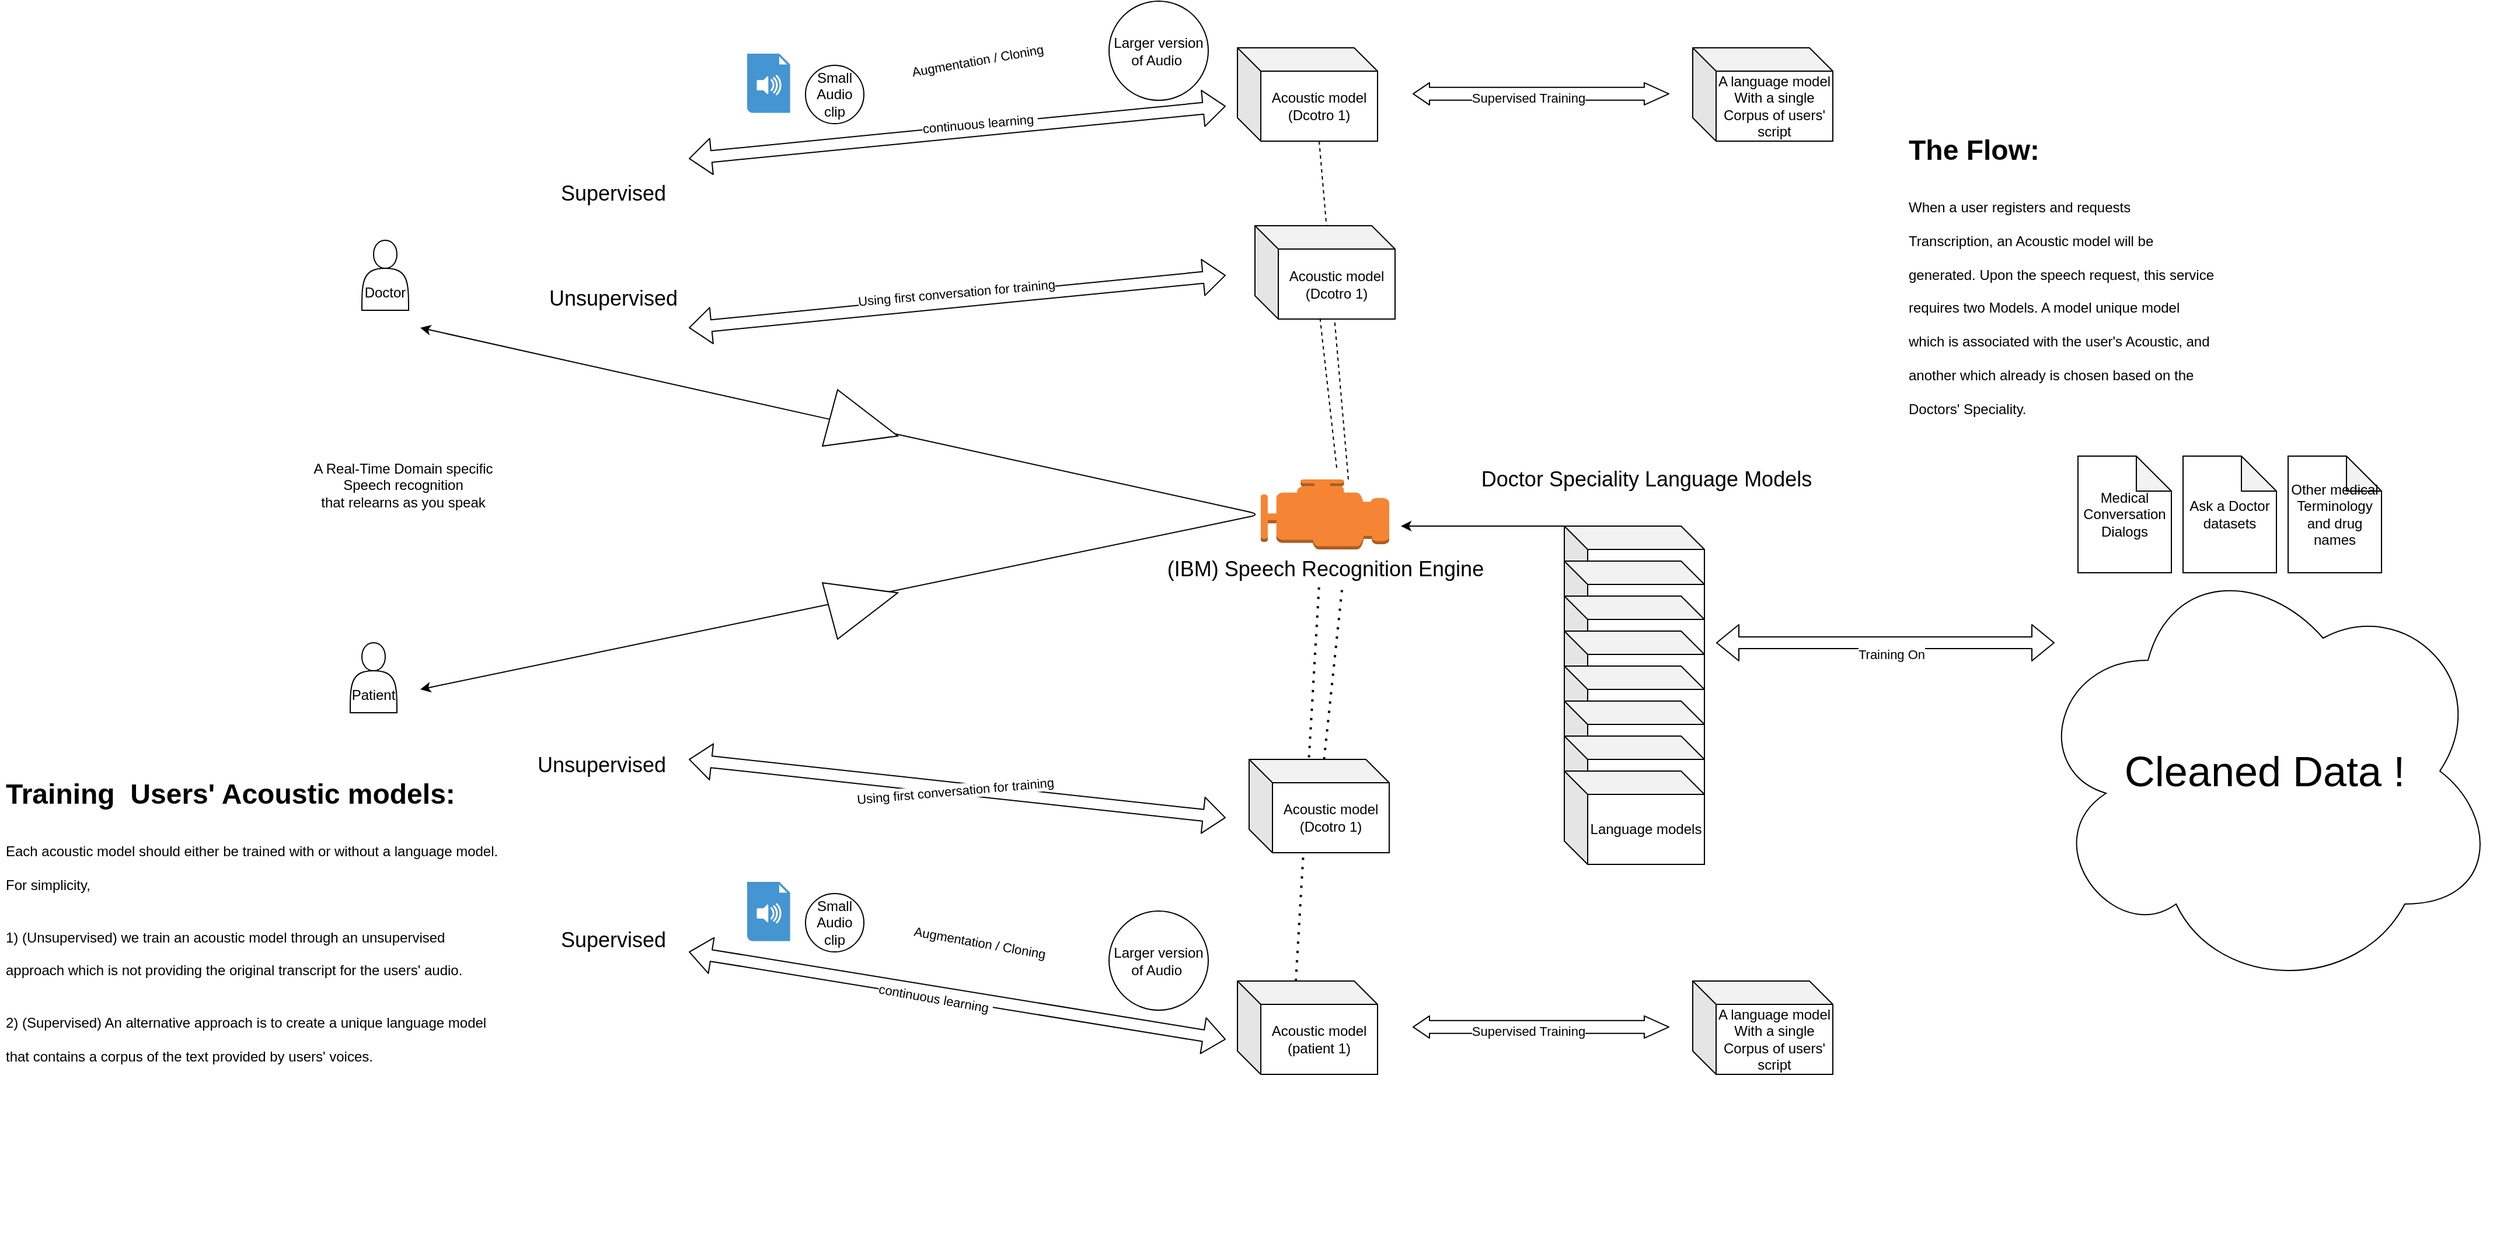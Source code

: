<mxfile version="15.7.1" type="github">
  <diagram name="Page-1" id="9f46799a-70d6-7492-0946-bef42562c5a5">
    <mxGraphModel dx="3343" dy="1873" grid="1" gridSize="10" guides="1" tooltips="1" connect="1" arrows="1" fold="1" page="1" pageScale="1" pageWidth="1100" pageHeight="850" background="none" math="0" shadow="0">
      <root>
        <mxCell id="0" />
        <mxCell id="1" parent="0" />
        <mxCell id="c9tINvJXnd8KNDeGOfRy-2" value="Language models" style="shape=cube;whiteSpace=wrap;html=1;boundedLbl=1;backgroundOutline=1;darkOpacity=0.05;darkOpacity2=0.1;" parent="1" vertex="1">
          <mxGeometry x="590" y="120" width="120" height="80" as="geometry" />
        </mxCell>
        <mxCell id="c9tINvJXnd8KNDeGOfRy-7" value="Acoustic model&lt;br&gt;(patient 1)" style="shape=cube;whiteSpace=wrap;html=1;boundedLbl=1;backgroundOutline=1;darkOpacity=0.05;darkOpacity2=0.1;" parent="1" vertex="1">
          <mxGeometry x="310" y="510" width="120" height="80" as="geometry" />
        </mxCell>
        <mxCell id="c9tINvJXnd8KNDeGOfRy-11" value="" style="shape=flexArrow;endArrow=classic;startArrow=classic;html=1;" parent="1" edge="1">
          <mxGeometry width="50" height="50" relative="1" as="geometry">
            <mxPoint x="-160" y="485" as="sourcePoint" />
            <mxPoint x="300" y="560" as="targetPoint" />
            <Array as="points" />
          </mxGeometry>
        </mxCell>
        <mxCell id="c9tINvJXnd8KNDeGOfRy-12" value="continuous learning&amp;nbsp;&lt;br&gt;" style="edgeLabel;html=1;align=center;verticalAlign=middle;resizable=0;points=[];rotation=10;" parent="c9tINvJXnd8KNDeGOfRy-11" vertex="1" connectable="0">
          <mxGeometry x="0.194" y="-5" relative="1" as="geometry">
            <mxPoint x="-63" y="-10" as="offset" />
          </mxGeometry>
        </mxCell>
        <mxCell id="c9tINvJXnd8KNDeGOfRy-17" value="Language models" style="shape=cube;whiteSpace=wrap;html=1;boundedLbl=1;backgroundOutline=1;darkOpacity=0.05;darkOpacity2=0.1;" parent="1" vertex="1">
          <mxGeometry x="590" y="150" width="120" height="80" as="geometry" />
        </mxCell>
        <mxCell id="c9tINvJXnd8KNDeGOfRy-18" value="Language models" style="shape=cube;whiteSpace=wrap;html=1;boundedLbl=1;backgroundOutline=1;darkOpacity=0.05;darkOpacity2=0.1;" parent="1" vertex="1">
          <mxGeometry x="590" y="180" width="120" height="80" as="geometry" />
        </mxCell>
        <mxCell id="c9tINvJXnd8KNDeGOfRy-19" value="Language models" style="shape=cube;whiteSpace=wrap;html=1;boundedLbl=1;backgroundOutline=1;darkOpacity=0.05;darkOpacity2=0.1;" parent="1" vertex="1">
          <mxGeometry x="590" y="210" width="120" height="80" as="geometry" />
        </mxCell>
        <mxCell id="c9tINvJXnd8KNDeGOfRy-22" value="Medical Conversation Dialogs" style="shape=note;whiteSpace=wrap;html=1;backgroundOutline=1;darkOpacity=0.05;" parent="1" vertex="1">
          <mxGeometry x="1030" y="60" width="80" height="100" as="geometry" />
        </mxCell>
        <mxCell id="c9tINvJXnd8KNDeGOfRy-23" value="Ask a Doctor datasets" style="shape=note;whiteSpace=wrap;html=1;backgroundOutline=1;darkOpacity=0.05;" parent="1" vertex="1">
          <mxGeometry x="1120" y="60" width="80" height="100" as="geometry" />
        </mxCell>
        <mxCell id="c9tINvJXnd8KNDeGOfRy-24" value="Other medical Terminology and drug names" style="shape=note;whiteSpace=wrap;html=1;backgroundOutline=1;darkOpacity=0.05;" parent="1" vertex="1">
          <mxGeometry x="1210" y="60" width="80" height="100" as="geometry" />
        </mxCell>
        <mxCell id="c9tINvJXnd8KNDeGOfRy-25" value="" style="shape=flexArrow;endArrow=classic;startArrow=classic;html=1;" parent="1" edge="1">
          <mxGeometry width="50" height="50" relative="1" as="geometry">
            <mxPoint x="720" y="220" as="sourcePoint" />
            <mxPoint x="1010" y="220" as="targetPoint" />
          </mxGeometry>
        </mxCell>
        <mxCell id="c9tINvJXnd8KNDeGOfRy-29" value="&lt;font style=&quot;font-size: 36px&quot;&gt;Cleaned Data !&lt;/font&gt;" style="ellipse;shape=cloud;whiteSpace=wrap;html=1;" parent="1" vertex="1">
          <mxGeometry x="990" y="140" width="400" height="380" as="geometry" />
        </mxCell>
        <mxCell id="c9tINvJXnd8KNDeGOfRy-33" value="" style="endArrow=classic;html=1;exitX=0;exitY=0;exitDx=50;exitDy=0;exitPerimeter=0;entryX=0;entryY=0;entryDx=120;entryDy=50;entryPerimeter=0;" parent="1" source="c9tINvJXnd8KNDeGOfRy-2" edge="1">
          <mxGeometry width="50" height="50" relative="1" as="geometry">
            <mxPoint x="470" y="400" as="sourcePoint" />
            <mxPoint x="450" y="120" as="targetPoint" />
          </mxGeometry>
        </mxCell>
        <mxCell id="c9tINvJXnd8KNDeGOfRy-36" value="&lt;h1&gt;&lt;span&gt;The Flow:&lt;/span&gt;&lt;/h1&gt;&lt;h1&gt;&lt;span style=&quot;font-size: 12px ; font-weight: normal&quot;&gt;When a user registers and requests Transcription, an Acoustic model will be generated. Upon the speech request, this service requires two Models. A model unique model which is associated with the user&#39;s Acoustic, and another which already is chosen based on the Doctors&#39; Speciality.&amp;nbsp;&lt;/span&gt;&lt;br&gt;&lt;/h1&gt;&lt;p&gt;&lt;br&gt;&lt;/p&gt;" style="text;html=1;strokeColor=none;fillColor=none;spacing=5;spacingTop=-20;whiteSpace=wrap;overflow=hidden;rounded=0;" parent="1" vertex="1">
          <mxGeometry x="880" y="-222.5" width="270" height="250" as="geometry" />
        </mxCell>
        <mxCell id="c9tINvJXnd8KNDeGOfRy-37" value="&lt;h1&gt;&lt;span&gt;Training&amp;nbsp; Users&#39; Acoustic models:&amp;nbsp;&lt;/span&gt;&lt;/h1&gt;&lt;h1&gt;&lt;span style=&quot;font-size: 12px ; font-weight: 400&quot;&gt;Each acoustic model should either be trained with or without a language model. For simplicity,&amp;nbsp;&lt;/span&gt;&lt;/h1&gt;&lt;h1&gt;&lt;span style=&quot;font-size: 12px ; font-weight: 400&quot;&gt;1) (Unsupervised) we train an acoustic model through an unsupervised approach which is not providing the original transcript for the users&#39; audio.&amp;nbsp;&lt;/span&gt;&lt;/h1&gt;&lt;h1&gt;&lt;span style=&quot;font-size: 12px ; font-weight: 400&quot;&gt;2) (Supervised) An alternative approach is to create a unique language model that contains a corpus of the text provided by users&#39; voices.&amp;nbsp;&lt;/span&gt;&lt;/h1&gt;&lt;h1&gt;&lt;br&gt;&lt;/h1&gt;" style="text;html=1;strokeColor=none;fillColor=none;spacing=5;spacingTop=-20;whiteSpace=wrap;overflow=hidden;rounded=0;" parent="1" vertex="1">
          <mxGeometry x="-750" y="330" width="430" height="395" as="geometry" />
        </mxCell>
        <mxCell id="c9tINvJXnd8KNDeGOfRy-61" value="" style="endArrow=classic;startArrow=none;html=1;" parent="1" edge="1" source="c9tINvJXnd8KNDeGOfRy-62">
          <mxGeometry width="50" height="50" relative="1" as="geometry">
            <mxPoint x="-340" y="250" as="sourcePoint" />
            <mxPoint x="-390" y="-50" as="targetPoint" />
            <Array as="points" />
          </mxGeometry>
        </mxCell>
        <mxCell id="c9tINvJXnd8KNDeGOfRy-65" value="" style="endArrow=none;dashed=1;html=1;dashPattern=1 3;strokeWidth=2;exitX=0;exitY=0;exitDx=50;exitDy=0;exitPerimeter=0;" parent="1" source="c9tINvJXnd8KNDeGOfRy-7" edge="1">
          <mxGeometry width="50" height="50" relative="1" as="geometry">
            <mxPoint x="610" y="290" as="sourcePoint" />
            <mxPoint x="380" y="170" as="targetPoint" />
          </mxGeometry>
        </mxCell>
        <mxCell id="c9tINvJXnd8KNDeGOfRy-66" value="" style="endArrow=none;dashed=1;html=1;entryX=0;entryY=0;entryDx=70;entryDy=80;entryPerimeter=0;" parent="1" edge="1">
          <mxGeometry width="50" height="50" relative="1" as="geometry">
            <mxPoint x="395" y="70" as="sourcePoint" />
            <mxPoint x="380.0" y="-65" as="targetPoint" />
          </mxGeometry>
        </mxCell>
        <mxCell id="lw1P8CRCG-Huqcx5LMZL-2" value="Small Audio&lt;br&gt;clip" style="ellipse;whiteSpace=wrap;html=1;aspect=fixed;" vertex="1" parent="1">
          <mxGeometry x="-60" y="435" width="50" height="50" as="geometry" />
        </mxCell>
        <mxCell id="lw1P8CRCG-Huqcx5LMZL-3" value="Larger version of Audio&amp;nbsp;" style="ellipse;whiteSpace=wrap;html=1;aspect=fixed;" vertex="1" parent="1">
          <mxGeometry x="200" y="450" width="85" height="85" as="geometry" />
        </mxCell>
        <mxCell id="lw1P8CRCG-Huqcx5LMZL-11" value="Training On" style="edgeLabel;html=1;align=center;verticalAlign=middle;resizable=0;points=[];" vertex="1" connectable="0" parent="1">
          <mxGeometry x="869.996" y="230.0" as="geometry" />
        </mxCell>
        <mxCell id="lw1P8CRCG-Huqcx5LMZL-12" value="A language model&lt;br&gt;With a single Corpus of users&#39; script" style="shape=cube;whiteSpace=wrap;html=1;boundedLbl=1;backgroundOutline=1;darkOpacity=0.05;darkOpacity2=0.1;" vertex="1" parent="1">
          <mxGeometry x="700" y="510" width="120" height="80" as="geometry" />
        </mxCell>
        <mxCell id="lw1P8CRCG-Huqcx5LMZL-14" value="Augmentation / Cloning" style="edgeLabel;html=1;align=center;verticalAlign=middle;resizable=0;points=[];rotation=10;" vertex="1" connectable="0" parent="1">
          <mxGeometry x="59.998" y="535.001" as="geometry">
            <mxPoint x="17.789" y="-62.526" as="offset" />
          </mxGeometry>
        </mxCell>
        <mxCell id="lw1P8CRCG-Huqcx5LMZL-18" value="" style="shape=flexArrow;endArrow=classic;startArrow=classic;html=1;width=11;endSize=6.67;endWidth=7;startWidth=7;startSize=4.33;" edge="1" parent="1">
          <mxGeometry width="50" height="50" relative="1" as="geometry">
            <mxPoint x="460" y="549.41" as="sourcePoint" />
            <mxPoint x="680" y="549.41" as="targetPoint" />
          </mxGeometry>
        </mxCell>
        <mxCell id="lw1P8CRCG-Huqcx5LMZL-19" value="Supervised Training" style="edgeLabel;html=1;align=center;verticalAlign=middle;resizable=0;points=[];" vertex="1" connectable="0" parent="lw1P8CRCG-Huqcx5LMZL-18">
          <mxGeometry y="-1" relative="1" as="geometry">
            <mxPoint x="-11" y="2" as="offset" />
          </mxGeometry>
        </mxCell>
        <mxCell id="lw1P8CRCG-Huqcx5LMZL-20" value="&lt;span&gt;&lt;font style=&quot;font-size: 18px&quot;&gt;(IBM) Speech Recognition Engine&lt;/font&gt;&lt;/span&gt;" style="outlineConnect=0;dashed=0;verticalLabelPosition=bottom;verticalAlign=top;align=center;html=1;shape=mxgraph.aws3.emr_engine;fillColor=#F58534;gradientColor=none;" vertex="1" parent="1">
          <mxGeometry x="330" y="80" width="110" height="60" as="geometry" />
        </mxCell>
        <mxCell id="lw1P8CRCG-Huqcx5LMZL-22" value="&lt;br&gt;&lt;br&gt;Doctor" style="shape=actor;whiteSpace=wrap;html=1;" vertex="1" parent="1">
          <mxGeometry x="-440" y="-125" width="40" height="60" as="geometry" />
        </mxCell>
        <mxCell id="lw1P8CRCG-Huqcx5LMZL-23" value="&lt;br&gt;&lt;br&gt;Patient" style="shape=actor;whiteSpace=wrap;html=1;" vertex="1" parent="1">
          <mxGeometry x="-450" y="220" width="40" height="60" as="geometry" />
        </mxCell>
        <mxCell id="lw1P8CRCG-Huqcx5LMZL-27" value="A Real-Time Domain specific &lt;br&gt;Speech recognition&lt;br&gt;that relearns as you speak" style="text;html=1;align=center;verticalAlign=middle;resizable=0;points=[];autosize=1;strokeColor=none;fillColor=none;" vertex="1" parent="1">
          <mxGeometry x="-490" y="60" width="170" height="50" as="geometry" />
        </mxCell>
        <mxCell id="lw1P8CRCG-Huqcx5LMZL-28" value="" style="shadow=0;dashed=0;html=1;strokeColor=none;fillColor=#4495D1;labelPosition=center;verticalLabelPosition=bottom;verticalAlign=top;align=center;outlineConnect=0;shape=mxgraph.veeam.audio_file;" vertex="1" parent="1">
          <mxGeometry x="-110" y="425" width="36.8" height="50.8" as="geometry" />
        </mxCell>
        <mxCell id="lw1P8CRCG-Huqcx5LMZL-39" value="Acoustic model&lt;br&gt;(Dcotro 1)" style="shape=cube;whiteSpace=wrap;html=1;boundedLbl=1;backgroundOutline=1;darkOpacity=0.05;darkOpacity2=0.1;" vertex="1" parent="1">
          <mxGeometry x="310" y="-290" width="120" height="80" as="geometry" />
        </mxCell>
        <mxCell id="lw1P8CRCG-Huqcx5LMZL-40" value="" style="shape=flexArrow;endArrow=classic;startArrow=classic;html=1;" edge="1" parent="1">
          <mxGeometry width="50" height="50" relative="1" as="geometry">
            <mxPoint x="-160" y="-195" as="sourcePoint" />
            <mxPoint x="300" y="-240" as="targetPoint" />
            <Array as="points" />
          </mxGeometry>
        </mxCell>
        <mxCell id="lw1P8CRCG-Huqcx5LMZL-41" value="continuous learning&amp;nbsp;&lt;br&gt;" style="edgeLabel;html=1;align=center;verticalAlign=middle;resizable=0;points=[];rotation=-5;" vertex="1" connectable="0" parent="lw1P8CRCG-Huqcx5LMZL-40">
          <mxGeometry x="0.194" y="-5" relative="1" as="geometry">
            <mxPoint x="-26" y="-8" as="offset" />
          </mxGeometry>
        </mxCell>
        <mxCell id="lw1P8CRCG-Huqcx5LMZL-42" value="Small Audio&lt;br&gt;clip" style="ellipse;whiteSpace=wrap;html=1;aspect=fixed;" vertex="1" parent="1">
          <mxGeometry x="-60" y="-275" width="50" height="50" as="geometry" />
        </mxCell>
        <mxCell id="lw1P8CRCG-Huqcx5LMZL-43" value="Larger version of Audio&amp;nbsp;" style="ellipse;whiteSpace=wrap;html=1;aspect=fixed;" vertex="1" parent="1">
          <mxGeometry x="200" y="-330" width="85" height="85" as="geometry" />
        </mxCell>
        <mxCell id="lw1P8CRCG-Huqcx5LMZL-44" value="A language model&lt;br&gt;With a single Corpus of users&#39; script" style="shape=cube;whiteSpace=wrap;html=1;boundedLbl=1;backgroundOutline=1;darkOpacity=0.05;darkOpacity2=0.1;" vertex="1" parent="1">
          <mxGeometry x="700" y="-290" width="120" height="80" as="geometry" />
        </mxCell>
        <mxCell id="lw1P8CRCG-Huqcx5LMZL-45" value="Augmentation / Cloning" style="edgeLabel;html=1;align=center;verticalAlign=middle;resizable=0;points=[];rotation=-10;" vertex="1" connectable="0" parent="1">
          <mxGeometry x="79.998" y="-214.999" as="geometry">
            <mxPoint x="17.789" y="-62.526" as="offset" />
          </mxGeometry>
        </mxCell>
        <mxCell id="lw1P8CRCG-Huqcx5LMZL-46" value="" style="shape=flexArrow;endArrow=classic;startArrow=classic;html=1;width=11;endSize=6.67;endWidth=7;startWidth=7;startSize=4.33;" edge="1" parent="1">
          <mxGeometry width="50" height="50" relative="1" as="geometry">
            <mxPoint x="460" y="-250.59" as="sourcePoint" />
            <mxPoint x="680" y="-250.59" as="targetPoint" />
          </mxGeometry>
        </mxCell>
        <mxCell id="lw1P8CRCG-Huqcx5LMZL-47" value="Supervised Training" style="edgeLabel;html=1;align=center;verticalAlign=middle;resizable=0;points=[];" vertex="1" connectable="0" parent="lw1P8CRCG-Huqcx5LMZL-46">
          <mxGeometry y="-1" relative="1" as="geometry">
            <mxPoint x="-11" y="2" as="offset" />
          </mxGeometry>
        </mxCell>
        <mxCell id="lw1P8CRCG-Huqcx5LMZL-48" value="" style="shadow=0;dashed=0;html=1;strokeColor=none;fillColor=#4495D1;labelPosition=center;verticalLabelPosition=bottom;verticalAlign=top;align=center;outlineConnect=0;shape=mxgraph.veeam.audio_file;" vertex="1" parent="1">
          <mxGeometry x="-110" y="-285" width="36.8" height="50.8" as="geometry" />
        </mxCell>
        <mxCell id="lw1P8CRCG-Huqcx5LMZL-54" value="" style="shape=flexArrow;endArrow=classic;startArrow=classic;html=1;" edge="1" parent="1">
          <mxGeometry width="50" height="50" relative="1" as="geometry">
            <mxPoint x="-160" y="-50" as="sourcePoint" />
            <mxPoint x="300" y="-95" as="targetPoint" />
            <Array as="points" />
          </mxGeometry>
        </mxCell>
        <mxCell id="lw1P8CRCG-Huqcx5LMZL-55" value="Using first conversation for training" style="edgeLabel;html=1;align=center;verticalAlign=middle;resizable=0;points=[];rotation=-5;" vertex="1" connectable="0" parent="lw1P8CRCG-Huqcx5LMZL-54">
          <mxGeometry x="0.194" y="-5" relative="1" as="geometry">
            <mxPoint x="-46" y="-8" as="offset" />
          </mxGeometry>
        </mxCell>
        <mxCell id="lw1P8CRCG-Huqcx5LMZL-66" value="" style="endArrow=none;dashed=1;html=1;entryX=0;entryY=0;entryDx=70;entryDy=80;entryPerimeter=0;" edge="1" parent="1" target="lw1P8CRCG-Huqcx5LMZL-39">
          <mxGeometry width="50" height="50" relative="1" as="geometry">
            <mxPoint x="405.0" y="80" as="sourcePoint" />
            <mxPoint x="390.0" y="-55" as="targetPoint" />
          </mxGeometry>
        </mxCell>
        <mxCell id="lw1P8CRCG-Huqcx5LMZL-67" value="Acoustic model&lt;br&gt;(Dcotro 1)" style="shape=cube;whiteSpace=wrap;html=1;boundedLbl=1;backgroundOutline=1;darkOpacity=0.05;darkOpacity2=0.1;" vertex="1" parent="1">
          <mxGeometry x="320" y="320" width="120" height="80" as="geometry" />
        </mxCell>
        <mxCell id="lw1P8CRCG-Huqcx5LMZL-68" value="" style="shape=flexArrow;endArrow=classic;startArrow=classic;html=1;" edge="1" parent="1">
          <mxGeometry width="50" height="50" relative="1" as="geometry">
            <mxPoint x="-160" y="320" as="sourcePoint" />
            <mxPoint x="300" y="370" as="targetPoint" />
            <Array as="points" />
          </mxGeometry>
        </mxCell>
        <mxCell id="lw1P8CRCG-Huqcx5LMZL-69" value="Using first conversation for training" style="edgeLabel;html=1;align=center;verticalAlign=middle;resizable=0;points=[];rotation=-5;" vertex="1" connectable="0" parent="lw1P8CRCG-Huqcx5LMZL-68">
          <mxGeometry x="0.194" y="-5" relative="1" as="geometry">
            <mxPoint x="-46" y="-8" as="offset" />
          </mxGeometry>
        </mxCell>
        <mxCell id="lw1P8CRCG-Huqcx5LMZL-70" value="" style="endArrow=none;dashed=1;html=1;dashPattern=1 3;strokeWidth=2;" edge="1" parent="1" source="lw1P8CRCG-Huqcx5LMZL-67">
          <mxGeometry width="50" height="50" relative="1" as="geometry">
            <mxPoint x="370.0" y="520" as="sourcePoint" />
            <mxPoint x="400" y="170" as="targetPoint" />
          </mxGeometry>
        </mxCell>
        <mxCell id="c9tINvJXnd8KNDeGOfRy-62" value="" style="triangle;whiteSpace=wrap;html=1;rotation=15;" parent="1" vertex="1">
          <mxGeometry x="-40" y="10" width="60" height="50" as="geometry" />
        </mxCell>
        <mxCell id="lw1P8CRCG-Huqcx5LMZL-73" value="" style="endArrow=none;startArrow=classic;html=1;" edge="1" parent="1" target="c9tINvJXnd8KNDeGOfRy-62">
          <mxGeometry width="50" height="50" relative="1" as="geometry">
            <mxPoint x="-390" y="260" as="sourcePoint" />
            <mxPoint x="-350" y="-40" as="targetPoint" />
            <Array as="points">
              <mxPoint x="330" y="110" />
            </Array>
          </mxGeometry>
        </mxCell>
        <mxCell id="lw1P8CRCG-Huqcx5LMZL-75" value="&lt;font style=&quot;font-size: 18px&quot;&gt;Doctor Speciality Language Models&lt;/font&gt;" style="text;html=1;align=center;verticalAlign=middle;resizable=0;points=[];autosize=1;strokeColor=none;fillColor=none;" vertex="1" parent="1">
          <mxGeometry x="510" y="70" width="300" height="20" as="geometry" />
        </mxCell>
        <mxCell id="lw1P8CRCG-Huqcx5LMZL-76" value="Supervised" style="text;html=1;align=center;verticalAlign=middle;resizable=0;points=[];autosize=1;strokeColor=none;fillColor=none;fontSize=18;" vertex="1" parent="1">
          <mxGeometry x="-280" y="-180" width="110" height="30" as="geometry" />
        </mxCell>
        <mxCell id="lw1P8CRCG-Huqcx5LMZL-78" value="Supervised" style="text;html=1;align=center;verticalAlign=middle;resizable=0;points=[];autosize=1;strokeColor=none;fillColor=none;fontSize=18;" vertex="1" parent="1">
          <mxGeometry x="-280" y="460" width="110" height="30" as="geometry" />
        </mxCell>
        <mxCell id="lw1P8CRCG-Huqcx5LMZL-79" value="Unsupervised" style="text;html=1;align=center;verticalAlign=middle;resizable=0;points=[];autosize=1;strokeColor=none;fillColor=none;fontSize=18;" vertex="1" parent="1">
          <mxGeometry x="-290" y="-90" width="130" height="30" as="geometry" />
        </mxCell>
        <mxCell id="lw1P8CRCG-Huqcx5LMZL-80" value="Unsupervised" style="text;html=1;align=center;verticalAlign=middle;resizable=0;points=[];autosize=1;strokeColor=none;fillColor=none;fontSize=18;" vertex="1" parent="1">
          <mxGeometry x="-300" y="310" width="130" height="30" as="geometry" />
        </mxCell>
        <mxCell id="lw1P8CRCG-Huqcx5LMZL-81" value="" style="triangle;whiteSpace=wrap;html=1;rotation=-15;" vertex="1" parent="1">
          <mxGeometry x="-40" y="160" width="60" height="50" as="geometry" />
        </mxCell>
        <mxCell id="lw1P8CRCG-Huqcx5LMZL-82" value="Language models" style="shape=cube;whiteSpace=wrap;html=1;boundedLbl=1;backgroundOutline=1;darkOpacity=0.05;darkOpacity2=0.1;" vertex="1" parent="1">
          <mxGeometry x="590" y="240" width="120" height="80" as="geometry" />
        </mxCell>
        <mxCell id="lw1P8CRCG-Huqcx5LMZL-83" value="Language models" style="shape=cube;whiteSpace=wrap;html=1;boundedLbl=1;backgroundOutline=1;darkOpacity=0.05;darkOpacity2=0.1;" vertex="1" parent="1">
          <mxGeometry x="590" y="270" width="120" height="80" as="geometry" />
        </mxCell>
        <mxCell id="lw1P8CRCG-Huqcx5LMZL-84" value="Language models" style="shape=cube;whiteSpace=wrap;html=1;boundedLbl=1;backgroundOutline=1;darkOpacity=0.05;darkOpacity2=0.1;" vertex="1" parent="1">
          <mxGeometry x="590" y="300" width="120" height="80" as="geometry" />
        </mxCell>
        <mxCell id="lw1P8CRCG-Huqcx5LMZL-85" value="Language models" style="shape=cube;whiteSpace=wrap;html=1;boundedLbl=1;backgroundOutline=1;darkOpacity=0.05;darkOpacity2=0.1;" vertex="1" parent="1">
          <mxGeometry x="590" y="330" width="120" height="80" as="geometry" />
        </mxCell>
        <mxCell id="lw1P8CRCG-Huqcx5LMZL-89" value="Acoustic model&lt;br&gt;(Dcotro 1)" style="shape=cube;whiteSpace=wrap;html=1;boundedLbl=1;backgroundOutline=1;darkOpacity=0.05;darkOpacity2=0.1;" vertex="1" parent="1">
          <mxGeometry x="325" y="-137.5" width="120" height="80" as="geometry" />
        </mxCell>
      </root>
    </mxGraphModel>
  </diagram>
</mxfile>
